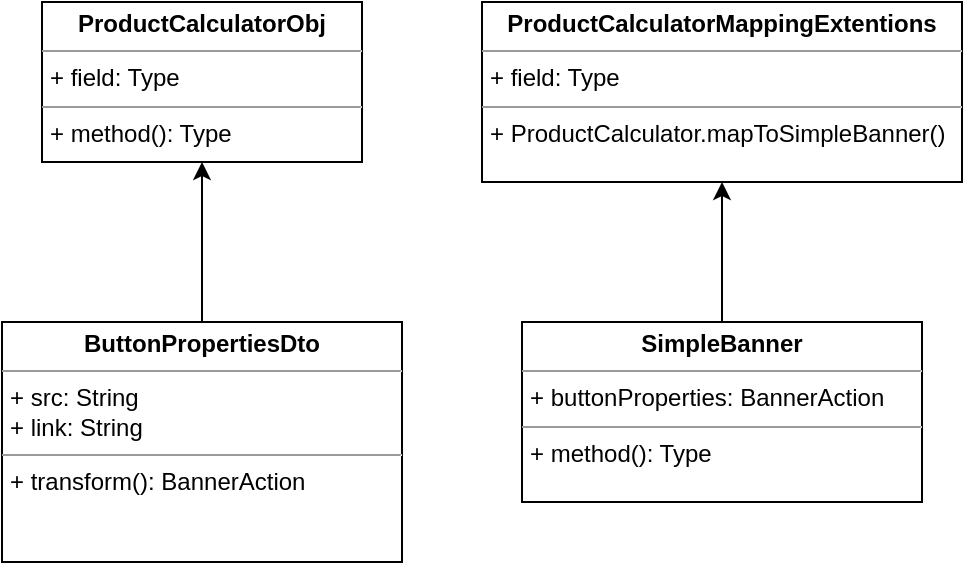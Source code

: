 <mxfile version="20.8.18" type="github">
  <diagram name="Страница 1" id="kZxn3HPzWaVVFRIptXza">
    <mxGraphModel dx="954" dy="642" grid="1" gridSize="10" guides="1" tooltips="1" connect="1" arrows="1" fold="1" page="1" pageScale="1" pageWidth="827" pageHeight="1169" math="0" shadow="0">
      <root>
        <mxCell id="0" />
        <mxCell id="1" parent="0" />
        <mxCell id="ZcqPVbAW4MkePTdCFVQT-7" style="edgeStyle=orthogonalEdgeStyle;rounded=0;orthogonalLoop=1;jettySize=auto;html=1;entryX=0.5;entryY=1;entryDx=0;entryDy=0;" edge="1" parent="1" source="ZcqPVbAW4MkePTdCFVQT-5" target="ZcqPVbAW4MkePTdCFVQT-6">
          <mxGeometry relative="1" as="geometry" />
        </mxCell>
        <mxCell id="ZcqPVbAW4MkePTdCFVQT-5" value="&lt;p style=&quot;margin:0px;margin-top:4px;text-align:center;&quot;&gt;&lt;b&gt;ButtonPropertiesDto&lt;/b&gt;&lt;/p&gt;&lt;hr size=&quot;1&quot;&gt;&lt;p style=&quot;margin:0px;margin-left:4px;&quot;&gt;+ src: String&lt;/p&gt;&lt;p style=&quot;margin:0px;margin-left:4px;&quot;&gt;+ link: String&lt;br&gt;&lt;/p&gt;&lt;hr size=&quot;1&quot;&gt;&lt;p style=&quot;margin:0px;margin-left:4px;&quot;&gt;+ transform(): BannerAction&lt;br&gt;&lt;/p&gt;" style="verticalAlign=top;align=left;overflow=fill;fontSize=12;fontFamily=Helvetica;html=1;" vertex="1" parent="1">
          <mxGeometry x="80" y="240" width="200" height="120" as="geometry" />
        </mxCell>
        <mxCell id="ZcqPVbAW4MkePTdCFVQT-6" value="&lt;p style=&quot;margin:0px;margin-top:4px;text-align:center;&quot;&gt;&lt;b&gt;ProductCalculatorObj&lt;/b&gt;&lt;/p&gt;&lt;hr size=&quot;1&quot;&gt;&lt;p style=&quot;margin:0px;margin-left:4px;&quot;&gt;+ field: Type&lt;/p&gt;&lt;hr size=&quot;1&quot;&gt;&lt;p style=&quot;margin:0px;margin-left:4px;&quot;&gt;+ method(): Type&lt;/p&gt;" style="verticalAlign=top;align=left;overflow=fill;fontSize=12;fontFamily=Helvetica;html=1;" vertex="1" parent="1">
          <mxGeometry x="100" y="80" width="160" height="80" as="geometry" />
        </mxCell>
        <mxCell id="ZcqPVbAW4MkePTdCFVQT-10" style="edgeStyle=orthogonalEdgeStyle;rounded=0;orthogonalLoop=1;jettySize=auto;html=1;entryX=0.5;entryY=1;entryDx=0;entryDy=0;" edge="1" parent="1" source="ZcqPVbAW4MkePTdCFVQT-8" target="ZcqPVbAW4MkePTdCFVQT-9">
          <mxGeometry relative="1" as="geometry" />
        </mxCell>
        <mxCell id="ZcqPVbAW4MkePTdCFVQT-8" value="&lt;p style=&quot;margin:0px;margin-top:4px;text-align:center;&quot;&gt;&lt;b&gt;SimpleBanner&lt;/b&gt;&lt;/p&gt;&lt;hr size=&quot;1&quot;&gt;&lt;p style=&quot;margin:0px;margin-left:4px;&quot;&gt;+ buttonProperties: BannerAction&lt;br&gt;&lt;/p&gt;&lt;hr size=&quot;1&quot;&gt;&lt;p style=&quot;margin:0px;margin-left:4px;&quot;&gt;+ method(): Type&lt;/p&gt;" style="verticalAlign=top;align=left;overflow=fill;fontSize=12;fontFamily=Helvetica;html=1;" vertex="1" parent="1">
          <mxGeometry x="340" y="240" width="200" height="90" as="geometry" />
        </mxCell>
        <mxCell id="ZcqPVbAW4MkePTdCFVQT-9" value="&lt;p style=&quot;margin:0px;margin-top:4px;text-align:center;&quot;&gt;&lt;b&gt;ProductCalculatorMappingExtentions&lt;/b&gt;&lt;/p&gt;&lt;hr size=&quot;1&quot;&gt;&lt;p style=&quot;margin:0px;margin-left:4px;&quot;&gt;+ field: Type&lt;/p&gt;&lt;hr size=&quot;1&quot;&gt;&lt;p style=&quot;margin:0px;margin-left:4px;&quot;&gt;+ ProductCalculator.mapToSimpleBanner()&lt;br&gt;&lt;/p&gt;" style="verticalAlign=top;align=left;overflow=fill;fontSize=12;fontFamily=Helvetica;html=1;" vertex="1" parent="1">
          <mxGeometry x="320" y="80" width="240" height="90" as="geometry" />
        </mxCell>
      </root>
    </mxGraphModel>
  </diagram>
</mxfile>
